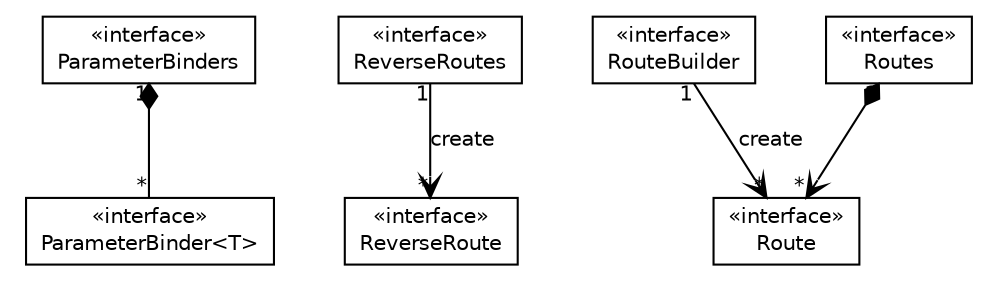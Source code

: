 #!/usr/local/bin/dot
#
# Class diagram 
# Generated by UMLGraph version R5_6-24-gf6e263 (http://www.umlgraph.org/)
#

digraph G {
	edge [fontname="Helvetica",fontsize=10,labelfontname="Helvetica",labelfontsize=10];
	node [fontname="Helvetica",fontsize=10,shape=plaintext];
	nodesep=0.25;
	ranksep=0.5;
	// io.werval.api.routes.ParameterBinder<T>
	c1994 [label=<<table title="io.werval.api.routes.ParameterBinder" border="0" cellborder="1" cellspacing="0" cellpadding="2" port="p" href="./ParameterBinder.html">
		<tr><td><table border="0" cellspacing="0" cellpadding="1">
<tr><td align="center" balign="center"> &#171;interface&#187; </td></tr>
<tr><td align="center" balign="center"> ParameterBinder&lt;T&gt; </td></tr>
		</table></td></tr>
		</table>>, URL="./ParameterBinder.html", fontname="Helvetica", fontcolor="black", fontsize=10.0];
	// io.werval.api.routes.ParameterBinders
	c1995 [label=<<table title="io.werval.api.routes.ParameterBinders" border="0" cellborder="1" cellspacing="0" cellpadding="2" port="p" href="./ParameterBinders.html">
		<tr><td><table border="0" cellspacing="0" cellpadding="1">
<tr><td align="center" balign="center"> &#171;interface&#187; </td></tr>
<tr><td align="center" balign="center"> ParameterBinders </td></tr>
		</table></td></tr>
		</table>>, URL="./ParameterBinders.html", fontname="Helvetica", fontcolor="black", fontsize=10.0];
	// io.werval.api.routes.ReverseRoute
	c1997 [label=<<table title="io.werval.api.routes.ReverseRoute" border="0" cellborder="1" cellspacing="0" cellpadding="2" port="p" href="./ReverseRoute.html">
		<tr><td><table border="0" cellspacing="0" cellpadding="1">
<tr><td align="center" balign="center"> &#171;interface&#187; </td></tr>
<tr><td align="center" balign="center"> ReverseRoute </td></tr>
		</table></td></tr>
		</table>>, URL="./ReverseRoute.html", fontname="Helvetica", fontcolor="black", fontsize=10.0];
	// io.werval.api.routes.ReverseRoutes
	c1998 [label=<<table title="io.werval.api.routes.ReverseRoutes" border="0" cellborder="1" cellspacing="0" cellpadding="2" port="p" href="./ReverseRoutes.html">
		<tr><td><table border="0" cellspacing="0" cellpadding="1">
<tr><td align="center" balign="center"> &#171;interface&#187; </td></tr>
<tr><td align="center" balign="center"> ReverseRoutes </td></tr>
		</table></td></tr>
		</table>>, URL="./ReverseRoutes.html", fontname="Helvetica", fontcolor="black", fontsize=10.0];
	// io.werval.api.routes.Route
	c1999 [label=<<table title="io.werval.api.routes.Route" border="0" cellborder="1" cellspacing="0" cellpadding="2" port="p" href="./Route.html">
		<tr><td><table border="0" cellspacing="0" cellpadding="1">
<tr><td align="center" balign="center"> &#171;interface&#187; </td></tr>
<tr><td align="center" balign="center"> Route </td></tr>
		</table></td></tr>
		</table>>, URL="./Route.html", fontname="Helvetica", fontcolor="black", fontsize=10.0];
	// io.werval.api.routes.RouteBuilder
	c2000 [label=<<table title="io.werval.api.routes.RouteBuilder" border="0" cellborder="1" cellspacing="0" cellpadding="2" port="p" href="./RouteBuilder.html">
		<tr><td><table border="0" cellspacing="0" cellpadding="1">
<tr><td align="center" balign="center"> &#171;interface&#187; </td></tr>
<tr><td align="center" balign="center"> RouteBuilder </td></tr>
		</table></td></tr>
		</table>>, URL="./RouteBuilder.html", fontname="Helvetica", fontcolor="black", fontsize=10.0];
	// io.werval.api.routes.Routes
	c2003 [label=<<table title="io.werval.api.routes.Routes" border="0" cellborder="1" cellspacing="0" cellpadding="2" port="p" href="./Routes.html">
		<tr><td><table border="0" cellspacing="0" cellpadding="1">
<tr><td align="center" balign="center"> &#171;interface&#187; </td></tr>
<tr><td align="center" balign="center"> Routes </td></tr>
		</table></td></tr>
		</table>>, URL="./Routes.html", fontname="Helvetica", fontcolor="black", fontsize=10.0];
	// io.werval.api.routes.ParameterBinders COMPOSED io.werval.api.routes.ParameterBinder<T>
	c1995:p -> c1994:p [taillabel="1", label="", headlabel="*", fontname="Helvetica", fontcolor="black", fontsize=10.0, color="black", arrowhead=none, arrowtail=diamond, dir=both];
	// io.werval.api.routes.ReverseRoutes NAVASSOC io.werval.api.routes.ReverseRoute
	c1998:p -> c1997:p [taillabel="1", label="create", headlabel="*", fontname="Helvetica", fontcolor="black", fontsize=10.0, color="black", arrowhead=open];
	// io.werval.api.routes.RouteBuilder NAVASSOC io.werval.api.routes.Route
	c2000:p -> c1999:p [taillabel="1", label="create", headlabel="*", fontname="Helvetica", fontcolor="black", fontsize=10.0, color="black", arrowhead=open];
	// io.werval.api.routes.Routes NAVCOMPOSED io.werval.api.routes.Route
	c2003:p -> c1999:p [taillabel="1", label="", headlabel="*", fontname="Helvetica", fontcolor="black", fontsize=10.0, color="black", arrowhead=open, arrowtail=diamond, dir=both];
}

